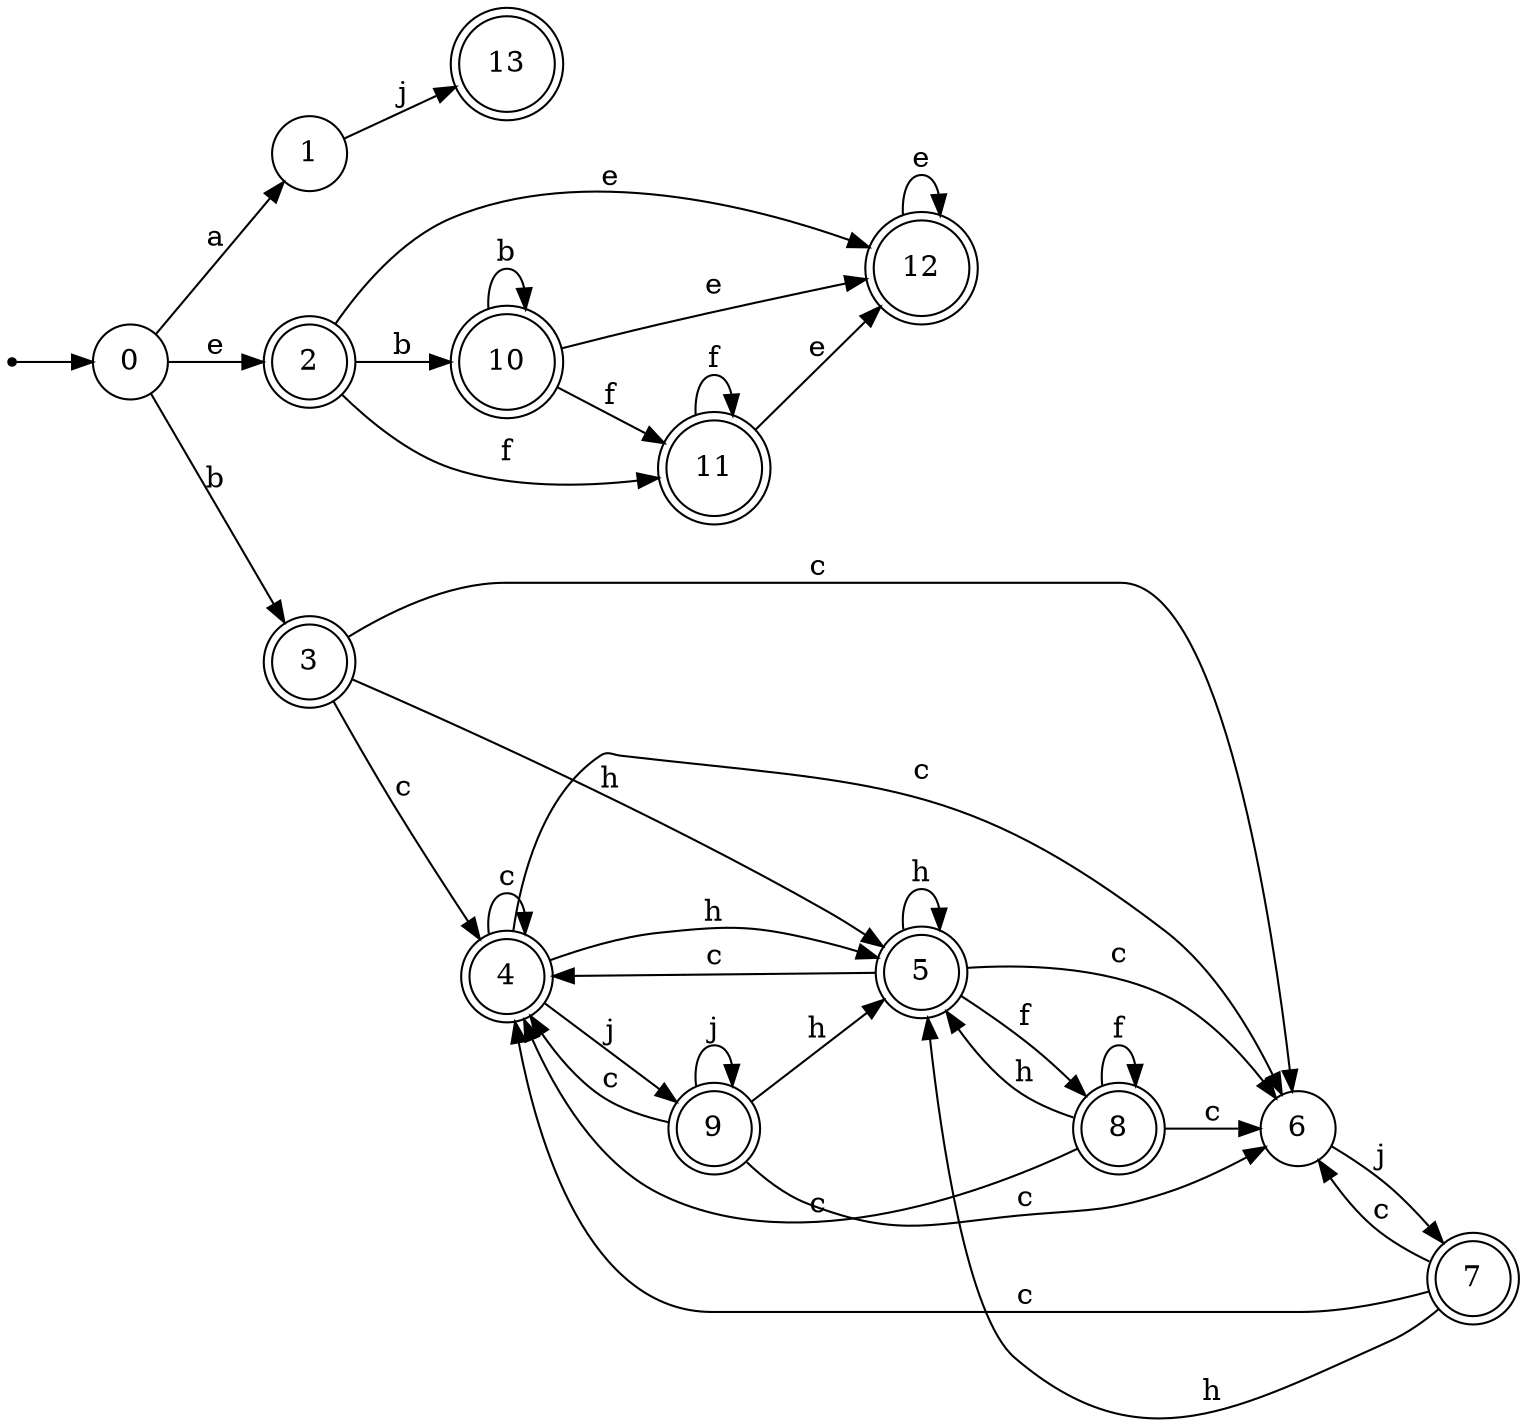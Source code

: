digraph finite_state_machine {
rankdir=LR;
size="20,20";
node [shape = point]; "dummy0"
node [shape = circle]; "0";
"dummy0" -> "0";
node [shape = circle]; "1";
node [shape = doublecircle]; "2";node [shape = doublecircle]; "3";node [shape = doublecircle]; "4";node [shape = doublecircle]; "5";node [shape = circle]; "6";
node [shape = doublecircle]; "7";node [shape = doublecircle]; "8";node [shape = doublecircle]; "9";node [shape = doublecircle]; "10";node [shape = doublecircle]; "11";node [shape = doublecircle]; "12";node [shape = doublecircle]; "13";"0" -> "1" [label = "a"];
 "0" -> "2" [label = "e"];
 "0" -> "3" [label = "b"];
 "3" -> "4" [label = "c"];
 "3" -> "6" [label = "c"];
 "3" -> "5" [label = "h"];
 "6" -> "7" [label = "j"];
 "7" -> "4" [label = "c"];
 "7" -> "6" [label = "c"];
 "7" -> "5" [label = "h"];
 "5" -> "5" [label = "h"];
 "5" -> "8" [label = "f"];
 "5" -> "4" [label = "c"];
 "5" -> "6" [label = "c"];
 "8" -> "8" [label = "f"];
 "8" -> "5" [label = "h"];
 "8" -> "4" [label = "c"];
 "8" -> "6" [label = "c"];
 "4" -> "4" [label = "c"];
 "4" -> "6" [label = "c"];
 "4" -> "9" [label = "j"];
 "4" -> "5" [label = "h"];
 "9" -> "9" [label = "j"];
 "9" -> "4" [label = "c"];
 "9" -> "6" [label = "c"];
 "9" -> "5" [label = "h"];
 "2" -> "10" [label = "b"];
 "2" -> "11" [label = "f"];
 "2" -> "12" [label = "e"];
 "12" -> "12" [label = "e"];
 "11" -> "11" [label = "f"];
 "11" -> "12" [label = "e"];
 "10" -> "10" [label = "b"];
 "10" -> "11" [label = "f"];
 "10" -> "12" [label = "e"];
 "1" -> "13" [label = "j"];
 }
